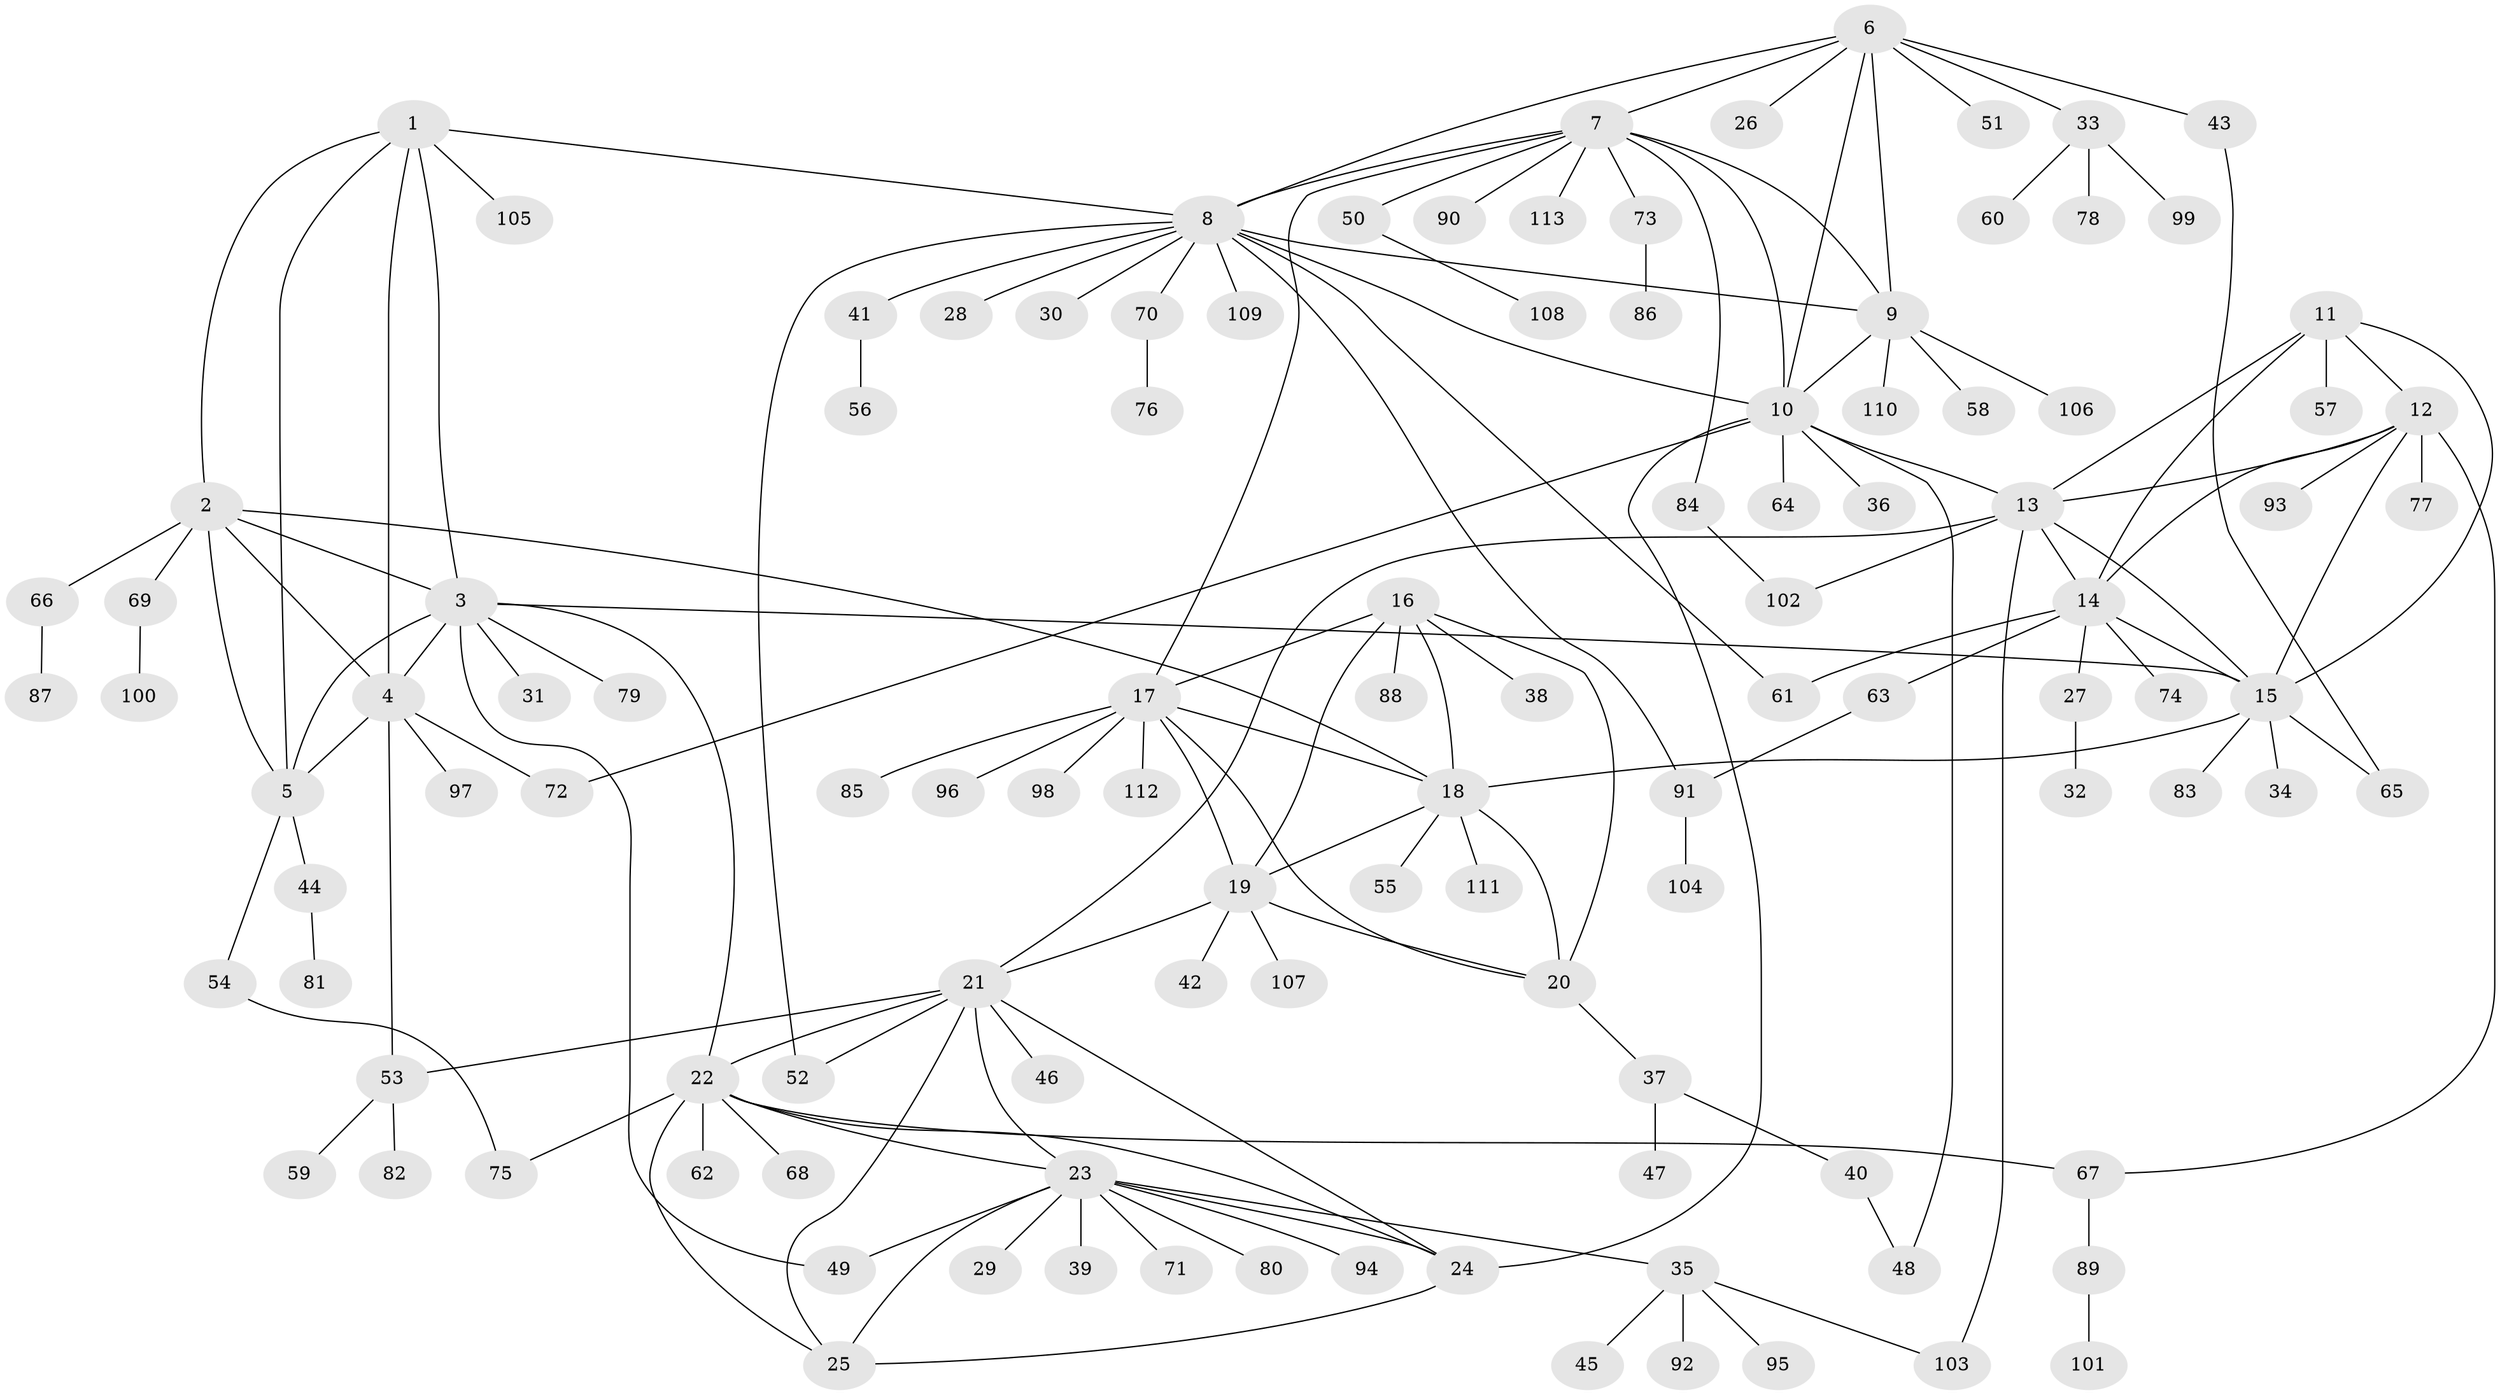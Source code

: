 // Generated by graph-tools (version 1.1) at 2025/11/02/27/25 16:11:36]
// undirected, 113 vertices, 160 edges
graph export_dot {
graph [start="1"]
  node [color=gray90,style=filled];
  1;
  2;
  3;
  4;
  5;
  6;
  7;
  8;
  9;
  10;
  11;
  12;
  13;
  14;
  15;
  16;
  17;
  18;
  19;
  20;
  21;
  22;
  23;
  24;
  25;
  26;
  27;
  28;
  29;
  30;
  31;
  32;
  33;
  34;
  35;
  36;
  37;
  38;
  39;
  40;
  41;
  42;
  43;
  44;
  45;
  46;
  47;
  48;
  49;
  50;
  51;
  52;
  53;
  54;
  55;
  56;
  57;
  58;
  59;
  60;
  61;
  62;
  63;
  64;
  65;
  66;
  67;
  68;
  69;
  70;
  71;
  72;
  73;
  74;
  75;
  76;
  77;
  78;
  79;
  80;
  81;
  82;
  83;
  84;
  85;
  86;
  87;
  88;
  89;
  90;
  91;
  92;
  93;
  94;
  95;
  96;
  97;
  98;
  99;
  100;
  101;
  102;
  103;
  104;
  105;
  106;
  107;
  108;
  109;
  110;
  111;
  112;
  113;
  1 -- 2;
  1 -- 3;
  1 -- 4;
  1 -- 5;
  1 -- 8;
  1 -- 105;
  2 -- 3;
  2 -- 4;
  2 -- 5;
  2 -- 18;
  2 -- 66;
  2 -- 69;
  3 -- 4;
  3 -- 5;
  3 -- 15;
  3 -- 22;
  3 -- 31;
  3 -- 49;
  3 -- 79;
  4 -- 5;
  4 -- 53;
  4 -- 72;
  4 -- 97;
  5 -- 44;
  5 -- 54;
  6 -- 7;
  6 -- 8;
  6 -- 9;
  6 -- 10;
  6 -- 26;
  6 -- 33;
  6 -- 43;
  6 -- 51;
  7 -- 8;
  7 -- 9;
  7 -- 10;
  7 -- 17;
  7 -- 50;
  7 -- 73;
  7 -- 84;
  7 -- 90;
  7 -- 113;
  8 -- 9;
  8 -- 10;
  8 -- 28;
  8 -- 30;
  8 -- 41;
  8 -- 52;
  8 -- 61;
  8 -- 70;
  8 -- 91;
  8 -- 109;
  9 -- 10;
  9 -- 58;
  9 -- 106;
  9 -- 110;
  10 -- 13;
  10 -- 24;
  10 -- 36;
  10 -- 48;
  10 -- 64;
  10 -- 72;
  11 -- 12;
  11 -- 13;
  11 -- 14;
  11 -- 15;
  11 -- 57;
  12 -- 13;
  12 -- 14;
  12 -- 15;
  12 -- 67;
  12 -- 77;
  12 -- 93;
  13 -- 14;
  13 -- 15;
  13 -- 21;
  13 -- 102;
  13 -- 103;
  14 -- 15;
  14 -- 27;
  14 -- 61;
  14 -- 63;
  14 -- 74;
  15 -- 18;
  15 -- 34;
  15 -- 65;
  15 -- 83;
  16 -- 17;
  16 -- 18;
  16 -- 19;
  16 -- 20;
  16 -- 38;
  16 -- 88;
  17 -- 18;
  17 -- 19;
  17 -- 20;
  17 -- 85;
  17 -- 96;
  17 -- 98;
  17 -- 112;
  18 -- 19;
  18 -- 20;
  18 -- 55;
  18 -- 111;
  19 -- 20;
  19 -- 21;
  19 -- 42;
  19 -- 107;
  20 -- 37;
  21 -- 22;
  21 -- 23;
  21 -- 24;
  21 -- 25;
  21 -- 46;
  21 -- 52;
  21 -- 53;
  22 -- 23;
  22 -- 24;
  22 -- 25;
  22 -- 62;
  22 -- 67;
  22 -- 68;
  22 -- 75;
  23 -- 24;
  23 -- 25;
  23 -- 29;
  23 -- 35;
  23 -- 39;
  23 -- 49;
  23 -- 71;
  23 -- 80;
  23 -- 94;
  24 -- 25;
  27 -- 32;
  33 -- 60;
  33 -- 78;
  33 -- 99;
  35 -- 45;
  35 -- 92;
  35 -- 95;
  35 -- 103;
  37 -- 40;
  37 -- 47;
  40 -- 48;
  41 -- 56;
  43 -- 65;
  44 -- 81;
  50 -- 108;
  53 -- 59;
  53 -- 82;
  54 -- 75;
  63 -- 91;
  66 -- 87;
  67 -- 89;
  69 -- 100;
  70 -- 76;
  73 -- 86;
  84 -- 102;
  89 -- 101;
  91 -- 104;
}
